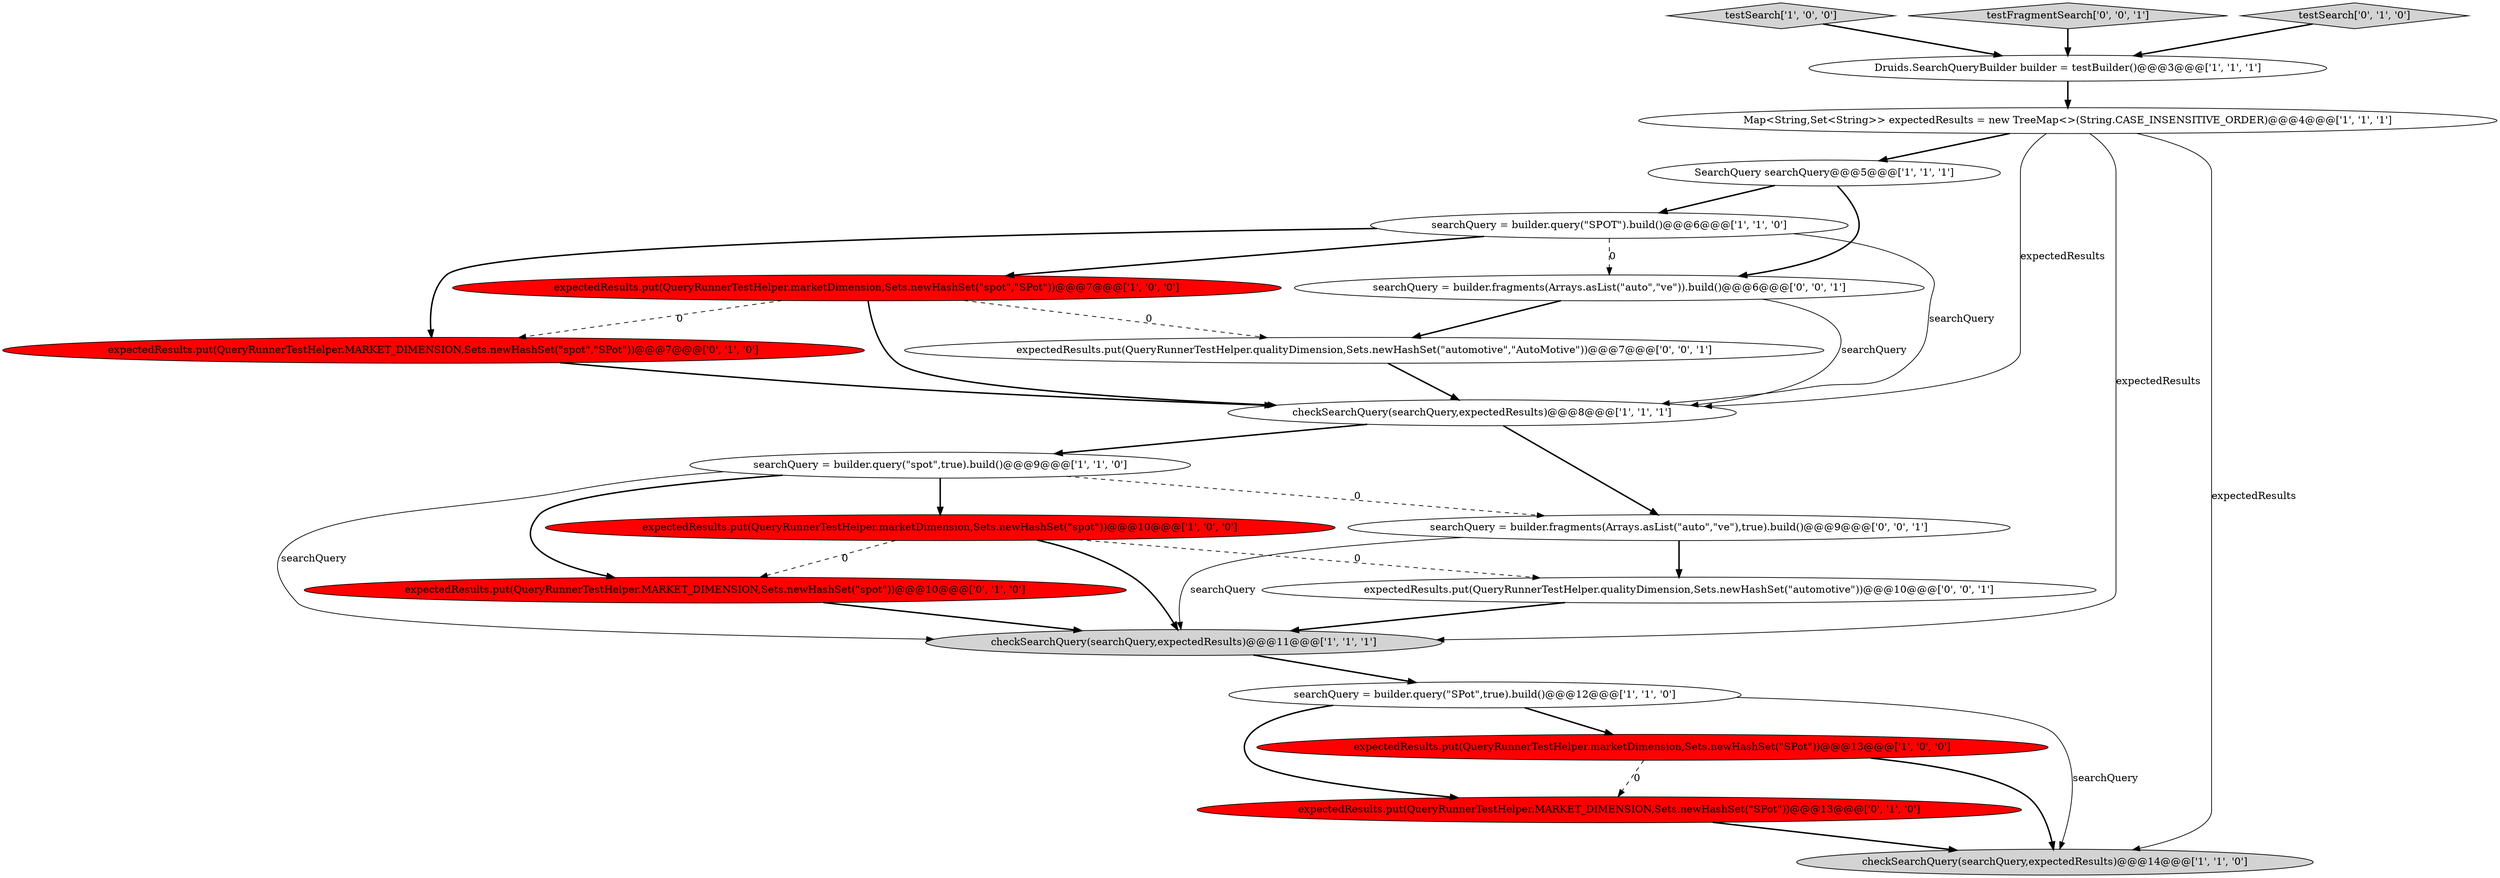 digraph {
14 [style = filled, label = "expectedResults.put(QueryRunnerTestHelper.MARKET_DIMENSION,Sets.newHashSet(\"spot\"))@@@10@@@['0', '1', '0']", fillcolor = red, shape = ellipse image = "AAA1AAABBB2BBB"];
8 [style = filled, label = "testSearch['1', '0', '0']", fillcolor = lightgray, shape = diamond image = "AAA0AAABBB1BBB"];
16 [style = filled, label = "expectedResults.put(QueryRunnerTestHelper.MARKET_DIMENSION,Sets.newHashSet(\"SPot\"))@@@13@@@['0', '1', '0']", fillcolor = red, shape = ellipse image = "AAA1AAABBB2BBB"];
7 [style = filled, label = "expectedResults.put(QueryRunnerTestHelper.marketDimension,Sets.newHashSet(\"SPot\"))@@@13@@@['1', '0', '0']", fillcolor = red, shape = ellipse image = "AAA1AAABBB1BBB"];
2 [style = filled, label = "SearchQuery searchQuery@@@5@@@['1', '1', '1']", fillcolor = white, shape = ellipse image = "AAA0AAABBB1BBB"];
21 [style = filled, label = "expectedResults.put(QueryRunnerTestHelper.qualityDimension,Sets.newHashSet(\"automotive\"))@@@10@@@['0', '0', '1']", fillcolor = white, shape = ellipse image = "AAA0AAABBB3BBB"];
6 [style = filled, label = "searchQuery = builder.query(\"SPot\",true).build()@@@12@@@['1', '1', '0']", fillcolor = white, shape = ellipse image = "AAA0AAABBB1BBB"];
13 [style = filled, label = "expectedResults.put(QueryRunnerTestHelper.MARKET_DIMENSION,Sets.newHashSet(\"spot\",\"SPot\"))@@@7@@@['0', '1', '0']", fillcolor = red, shape = ellipse image = "AAA1AAABBB2BBB"];
1 [style = filled, label = "checkSearchQuery(searchQuery,expectedResults)@@@14@@@['1', '1', '0']", fillcolor = lightgray, shape = ellipse image = "AAA0AAABBB1BBB"];
19 [style = filled, label = "testFragmentSearch['0', '0', '1']", fillcolor = lightgray, shape = diamond image = "AAA0AAABBB3BBB"];
10 [style = filled, label = "searchQuery = builder.query(\"spot\",true).build()@@@9@@@['1', '1', '0']", fillcolor = white, shape = ellipse image = "AAA0AAABBB1BBB"];
3 [style = filled, label = "checkSearchQuery(searchQuery,expectedResults)@@@11@@@['1', '1', '1']", fillcolor = lightgray, shape = ellipse image = "AAA0AAABBB1BBB"];
15 [style = filled, label = "testSearch['0', '1', '0']", fillcolor = lightgray, shape = diamond image = "AAA0AAABBB2BBB"];
12 [style = filled, label = "checkSearchQuery(searchQuery,expectedResults)@@@8@@@['1', '1', '1']", fillcolor = white, shape = ellipse image = "AAA0AAABBB1BBB"];
0 [style = filled, label = "expectedResults.put(QueryRunnerTestHelper.marketDimension,Sets.newHashSet(\"spot\",\"SPot\"))@@@7@@@['1', '0', '0']", fillcolor = red, shape = ellipse image = "AAA1AAABBB1BBB"];
9 [style = filled, label = "Druids.SearchQueryBuilder builder = testBuilder()@@@3@@@['1', '1', '1']", fillcolor = white, shape = ellipse image = "AAA0AAABBB1BBB"];
4 [style = filled, label = "expectedResults.put(QueryRunnerTestHelper.marketDimension,Sets.newHashSet(\"spot\"))@@@10@@@['1', '0', '0']", fillcolor = red, shape = ellipse image = "AAA1AAABBB1BBB"];
5 [style = filled, label = "Map<String,Set<String>> expectedResults = new TreeMap<>(String.CASE_INSENSITIVE_ORDER)@@@4@@@['1', '1', '1']", fillcolor = white, shape = ellipse image = "AAA0AAABBB1BBB"];
20 [style = filled, label = "searchQuery = builder.fragments(Arrays.asList(\"auto\",\"ve\")).build()@@@6@@@['0', '0', '1']", fillcolor = white, shape = ellipse image = "AAA0AAABBB3BBB"];
17 [style = filled, label = "expectedResults.put(QueryRunnerTestHelper.qualityDimension,Sets.newHashSet(\"automotive\",\"AutoMotive\"))@@@7@@@['0', '0', '1']", fillcolor = white, shape = ellipse image = "AAA0AAABBB3BBB"];
11 [style = filled, label = "searchQuery = builder.query(\"SPOT\").build()@@@6@@@['1', '1', '0']", fillcolor = white, shape = ellipse image = "AAA0AAABBB1BBB"];
18 [style = filled, label = "searchQuery = builder.fragments(Arrays.asList(\"auto\",\"ve\"),true).build()@@@9@@@['0', '0', '1']", fillcolor = white, shape = ellipse image = "AAA0AAABBB3BBB"];
14->3 [style = bold, label=""];
4->3 [style = bold, label=""];
2->20 [style = bold, label=""];
20->17 [style = bold, label=""];
7->1 [style = bold, label=""];
11->20 [style = dashed, label="0"];
10->14 [style = bold, label=""];
7->16 [style = dashed, label="0"];
0->12 [style = bold, label=""];
11->12 [style = solid, label="searchQuery"];
20->12 [style = solid, label="searchQuery"];
3->6 [style = bold, label=""];
10->3 [style = solid, label="searchQuery"];
5->3 [style = solid, label="expectedResults"];
18->3 [style = solid, label="searchQuery"];
4->21 [style = dashed, label="0"];
0->17 [style = dashed, label="0"];
5->2 [style = bold, label=""];
5->1 [style = solid, label="expectedResults"];
11->0 [style = bold, label=""];
12->10 [style = bold, label=""];
13->12 [style = bold, label=""];
17->12 [style = bold, label=""];
16->1 [style = bold, label=""];
19->9 [style = bold, label=""];
6->16 [style = bold, label=""];
15->9 [style = bold, label=""];
11->13 [style = bold, label=""];
0->13 [style = dashed, label="0"];
12->18 [style = bold, label=""];
8->9 [style = bold, label=""];
10->4 [style = bold, label=""];
9->5 [style = bold, label=""];
5->12 [style = solid, label="expectedResults"];
4->14 [style = dashed, label="0"];
18->21 [style = bold, label=""];
6->7 [style = bold, label=""];
2->11 [style = bold, label=""];
10->18 [style = dashed, label="0"];
21->3 [style = bold, label=""];
6->1 [style = solid, label="searchQuery"];
}
